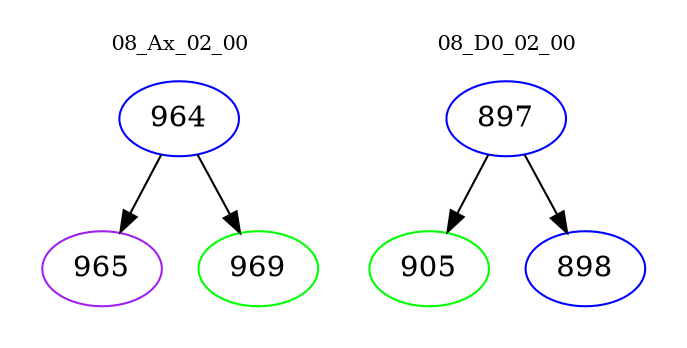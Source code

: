 digraph{
subgraph cluster_0 {
color = white
label = "08_Ax_02_00";
fontsize=10;
T0_964 [label="964", color="blue"]
T0_964 -> T0_965 [color="black"]
T0_965 [label="965", color="purple"]
T0_964 -> T0_969 [color="black"]
T0_969 [label="969", color="green"]
}
subgraph cluster_1 {
color = white
label = "08_D0_02_00";
fontsize=10;
T1_897 [label="897", color="blue"]
T1_897 -> T1_905 [color="black"]
T1_905 [label="905", color="green"]
T1_897 -> T1_898 [color="black"]
T1_898 [label="898", color="blue"]
}
}
